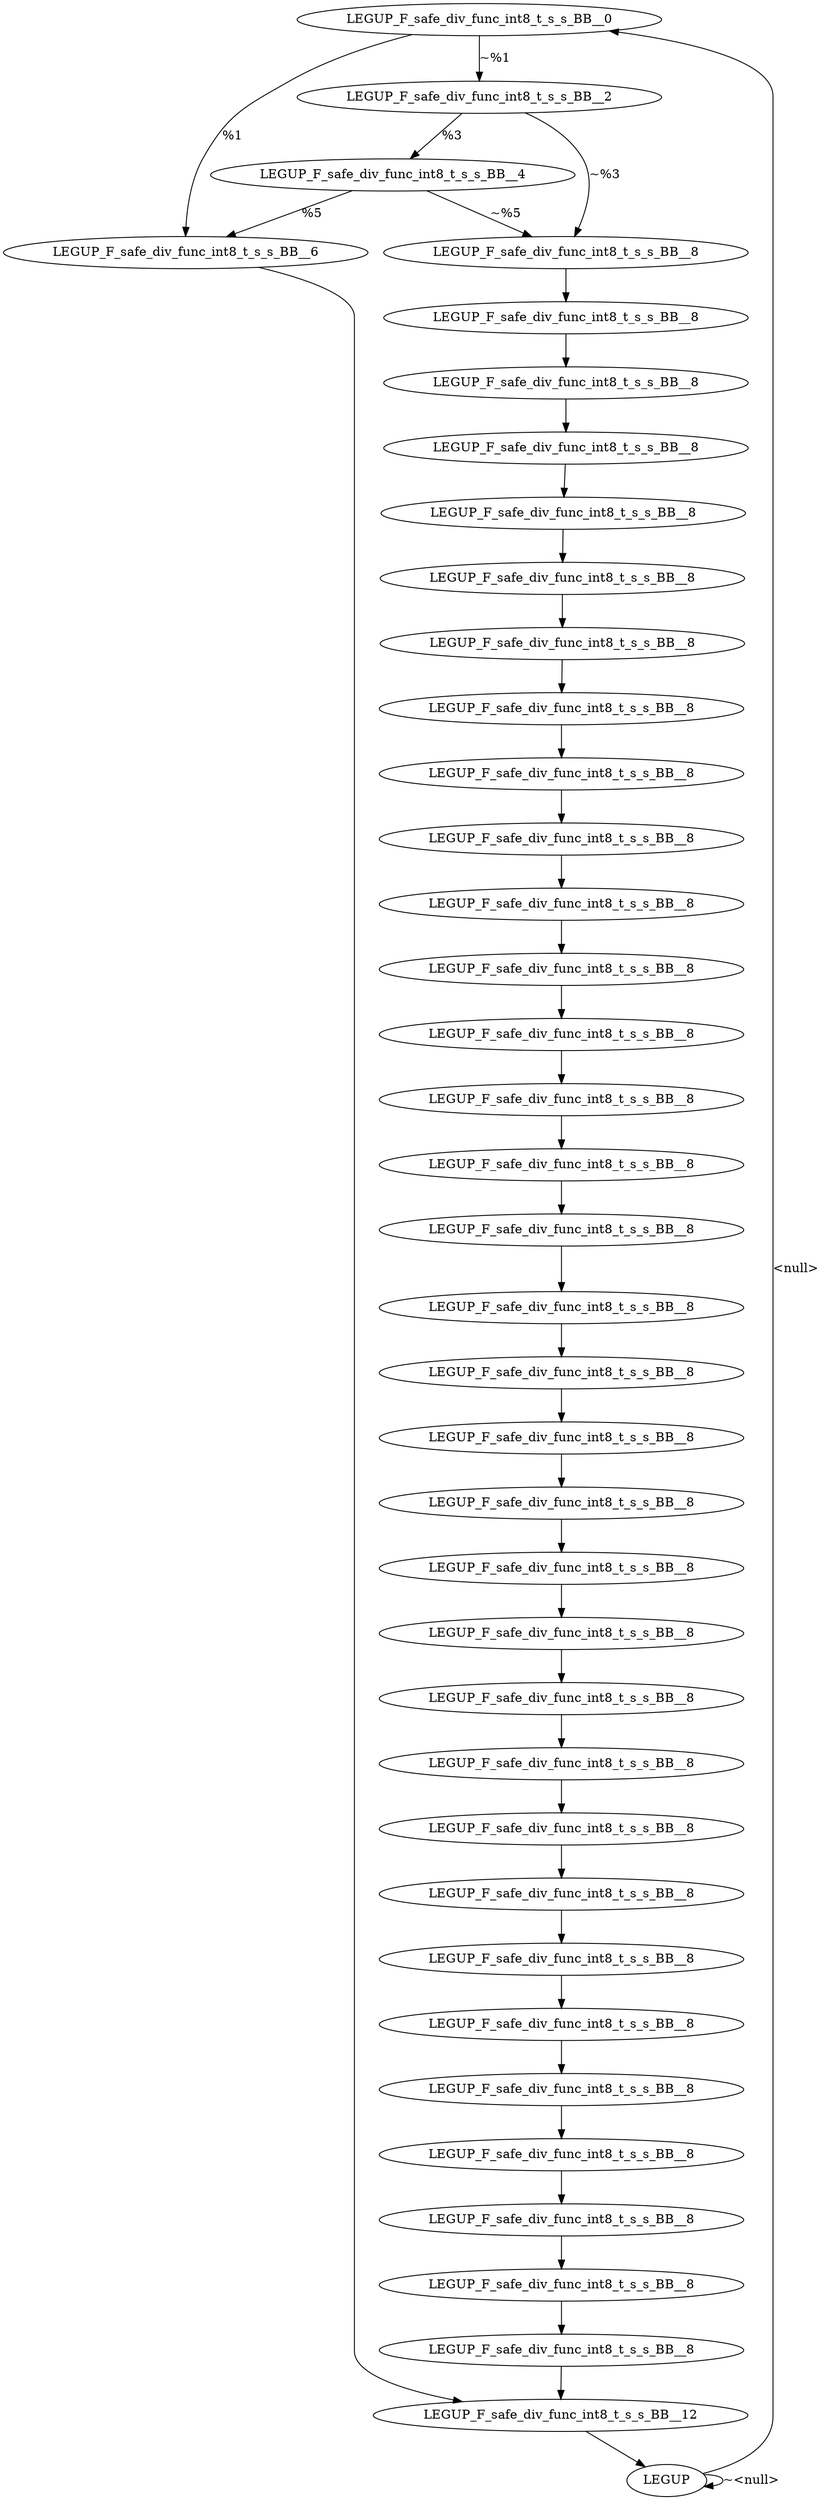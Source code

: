 digraph {
Node0x2b36ee0[label="LEGUP_F_safe_div_func_int8_t_s_s_BB__0"];
Node0x2b36d40[label="LEGUP"];
Node0x2b36d40 -> Node0x2b36ee0[label="<null>"];
Node0x2b36d40 -> Node0x2b36d40[label="~<null>"];
Node0x2b37150[label="LEGUP_F_safe_div_func_int8_t_s_s_BB__6"];
Node0x2b36ee0 -> Node0x2b37150[label="%1"];
Node0x2b36fb0[label="LEGUP_F_safe_div_func_int8_t_s_s_BB__2"];
Node0x2b36ee0 -> Node0x2b36fb0[label="~%1"];
Node0x2b37080[label="LEGUP_F_safe_div_func_int8_t_s_s_BB__4"];
Node0x2b36fb0 -> Node0x2b37080[label="%3"];
Node0x2b37220[label="LEGUP_F_safe_div_func_int8_t_s_s_BB__8"];
Node0x2b36fb0 -> Node0x2b37220[label="~%3"];
Node0x2b37080 -> Node0x2b37150[label="%5"];
Node0x2b37080 -> Node0x2b37220[label="~%5"];
Node0x2b38cf0[label="LEGUP_F_safe_div_func_int8_t_s_s_BB__12"];
Node0x2b37150 -> Node0x2b38cf0;
Node0x2b372f0[label="LEGUP_F_safe_div_func_int8_t_s_s_BB__8"];
Node0x2b37220 -> Node0x2b372f0;
Node0x2b373c0[label="LEGUP_F_safe_div_func_int8_t_s_s_BB__8"];
Node0x2b372f0 -> Node0x2b373c0;
Node0x2b37490[label="LEGUP_F_safe_div_func_int8_t_s_s_BB__8"];
Node0x2b373c0 -> Node0x2b37490;
Node0x2b37560[label="LEGUP_F_safe_div_func_int8_t_s_s_BB__8"];
Node0x2b37490 -> Node0x2b37560;
Node0x2b37630[label="LEGUP_F_safe_div_func_int8_t_s_s_BB__8"];
Node0x2b37560 -> Node0x2b37630;
Node0x2b37700[label="LEGUP_F_safe_div_func_int8_t_s_s_BB__8"];
Node0x2b37630 -> Node0x2b37700;
Node0x2b377d0[label="LEGUP_F_safe_div_func_int8_t_s_s_BB__8"];
Node0x2b37700 -> Node0x2b377d0;
Node0x2b378a0[label="LEGUP_F_safe_div_func_int8_t_s_s_BB__8"];
Node0x2b377d0 -> Node0x2b378a0;
Node0x2b37970[label="LEGUP_F_safe_div_func_int8_t_s_s_BB__8"];
Node0x2b378a0 -> Node0x2b37970;
Node0x2b37a40[label="LEGUP_F_safe_div_func_int8_t_s_s_BB__8"];
Node0x2b37970 -> Node0x2b37a40;
Node0x2b37b10[label="LEGUP_F_safe_div_func_int8_t_s_s_BB__8"];
Node0x2b37a40 -> Node0x2b37b10;
Node0x2b37be0[label="LEGUP_F_safe_div_func_int8_t_s_s_BB__8"];
Node0x2b37b10 -> Node0x2b37be0;
Node0x2b37cb0[label="LEGUP_F_safe_div_func_int8_t_s_s_BB__8"];
Node0x2b37be0 -> Node0x2b37cb0;
Node0x2b37d80[label="LEGUP_F_safe_div_func_int8_t_s_s_BB__8"];
Node0x2b37cb0 -> Node0x2b37d80;
Node0x2b37e50[label="LEGUP_F_safe_div_func_int8_t_s_s_BB__8"];
Node0x2b37d80 -> Node0x2b37e50;
Node0x2b37f20[label="LEGUP_F_safe_div_func_int8_t_s_s_BB__8"];
Node0x2b37e50 -> Node0x2b37f20;
Node0x2b37ff0[label="LEGUP_F_safe_div_func_int8_t_s_s_BB__8"];
Node0x2b37f20 -> Node0x2b37ff0;
Node0x2b380c0[label="LEGUP_F_safe_div_func_int8_t_s_s_BB__8"];
Node0x2b37ff0 -> Node0x2b380c0;
Node0x2b38190[label="LEGUP_F_safe_div_func_int8_t_s_s_BB__8"];
Node0x2b380c0 -> Node0x2b38190;
Node0x2b38260[label="LEGUP_F_safe_div_func_int8_t_s_s_BB__8"];
Node0x2b38190 -> Node0x2b38260;
Node0x2b38330[label="LEGUP_F_safe_div_func_int8_t_s_s_BB__8"];
Node0x2b38260 -> Node0x2b38330;
Node0x2b38400[label="LEGUP_F_safe_div_func_int8_t_s_s_BB__8"];
Node0x2b38330 -> Node0x2b38400;
Node0x2b384d0[label="LEGUP_F_safe_div_func_int8_t_s_s_BB__8"];
Node0x2b38400 -> Node0x2b384d0;
Node0x2b385a0[label="LEGUP_F_safe_div_func_int8_t_s_s_BB__8"];
Node0x2b384d0 -> Node0x2b385a0;
Node0x2b38670[label="LEGUP_F_safe_div_func_int8_t_s_s_BB__8"];
Node0x2b385a0 -> Node0x2b38670;
Node0x2b38740[label="LEGUP_F_safe_div_func_int8_t_s_s_BB__8"];
Node0x2b38670 -> Node0x2b38740;
Node0x2b38810[label="LEGUP_F_safe_div_func_int8_t_s_s_BB__8"];
Node0x2b38740 -> Node0x2b38810;
Node0x2b388e0[label="LEGUP_F_safe_div_func_int8_t_s_s_BB__8"];
Node0x2b38810 -> Node0x2b388e0;
Node0x2b389b0[label="LEGUP_F_safe_div_func_int8_t_s_s_BB__8"];
Node0x2b388e0 -> Node0x2b389b0;
Node0x2b38a80[label="LEGUP_F_safe_div_func_int8_t_s_s_BB__8"];
Node0x2b389b0 -> Node0x2b38a80;
Node0x2b38b50[label="LEGUP_F_safe_div_func_int8_t_s_s_BB__8"];
Node0x2b38a80 -> Node0x2b38b50;
Node0x2b38c20[label="LEGUP_F_safe_div_func_int8_t_s_s_BB__8"];
Node0x2b38b50 -> Node0x2b38c20;
Node0x2b38c20 -> Node0x2b38cf0;
Node0x2b38cf0 -> Node0x2b36d40;
}
